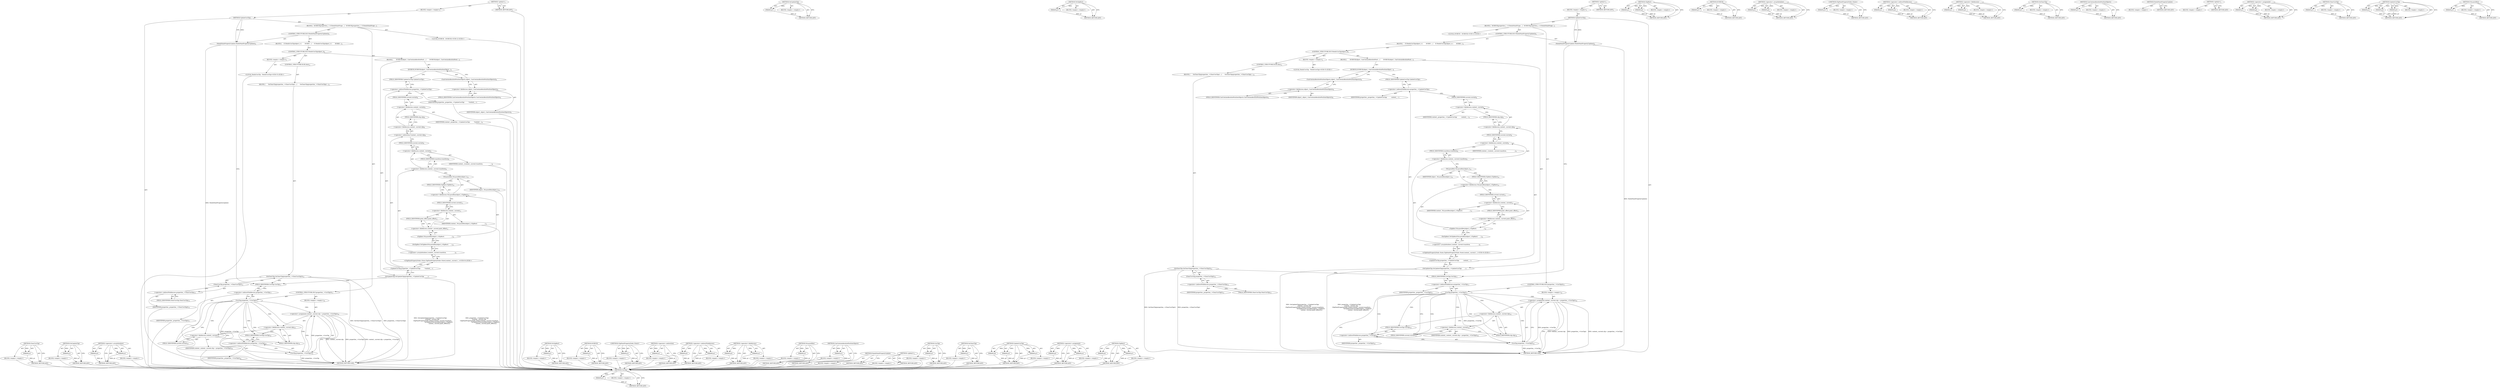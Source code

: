 digraph "ClipRect" {
vulnerable_154 [label=<(METHOD,CssClip)>];
vulnerable_155 [label=<(PARAM,p1)>];
vulnerable_156 [label=<(BLOCK,&lt;empty&gt;,&lt;empty&gt;)>];
vulnerable_157 [label=<(METHOD_RETURN,ANY)>];
vulnerable_109 [label=<(METHOD,OnUpdateClip)>];
vulnerable_110 [label=<(PARAM,p1)>];
vulnerable_111 [label=<(BLOCK,&lt;empty&gt;,&lt;empty&gt;)>];
vulnerable_112 [label=<(METHOD_RETURN,ANY)>];
vulnerable_133 [label=<(METHOD,ToClipRect)>];
vulnerable_134 [label=<(PARAM,p1)>];
vulnerable_135 [label=<(BLOCK,&lt;empty&gt;,&lt;empty&gt;)>];
vulnerable_136 [label=<(METHOD_RETURN,ANY)>];
vulnerable_6 [label=<(METHOD,&lt;global&gt;)<SUB>1</SUB>>];
vulnerable_7 [label=<(BLOCK,&lt;empty&gt;,&lt;empty&gt;)<SUB>1</SUB>>];
vulnerable_8 [label=<(METHOD,UpdateCssClip)<SUB>1</SUB>>];
vulnerable_9 [label=<(BLOCK,{
  DCHECK(properties_);

  if (NeedsPaintPrope...,{
  DCHECK(properties_);

  if (NeedsPaintPrope...)<SUB>1</SUB>>];
vulnerable_10 [label="<(LOCAL,DCHECK : DCHECK)<SUB>2</SUB>>"];
vulnerable_11 [label=<(CONTROL_STRUCTURE,IF,if (NeedsPaintPropertyUpdate()))<SUB>4</SUB>>];
vulnerable_12 [label=<(NeedsPaintPropertyUpdate,NeedsPaintPropertyUpdate())<SUB>4</SUB>>];
vulnerable_13 [label=<(BLOCK,{
    if (NeedsCssClip(object_)) {
       DCHEC...,{
    if (NeedsCssClip(object_)) {
       DCHEC...)<SUB>4</SUB>>];
vulnerable_14 [label=<(CONTROL_STRUCTURE,IF,if (NeedsCssClip(object_)))<SUB>5</SUB>>];
vulnerable_15 [label=<(BLOCK,&lt;empty&gt;,&lt;empty&gt;)<SUB>5</SUB>>];
vulnerable_16 [label="<(LOCAL,NeedsCssClip : NeedsCssClip)<SUB>5</SUB>>"];
vulnerable_17 [label=<(BLOCK,{
       DCHECK(object_.CanContainAbsolutePosit...,{
       DCHECK(object_.CanContainAbsolutePosit...)<SUB>5</SUB>>];
vulnerable_18 [label=<(DCHECK,DCHECK(object_.CanContainAbsolutePositionObject...)<SUB>6</SUB>>];
vulnerable_19 [label=<(CanContainAbsolutePositionObjects,object_.CanContainAbsolutePositionObjects())<SUB>6</SUB>>];
vulnerable_20 [label=<(&lt;operator&gt;.fieldAccess,object_.CanContainAbsolutePositionObjects)<SUB>6</SUB>>];
vulnerable_21 [label=<(IDENTIFIER,object_,object_.CanContainAbsolutePositionObjects())<SUB>6</SUB>>];
vulnerable_22 [label=<(FIELD_IDENTIFIER,CanContainAbsolutePositionObjects,CanContainAbsolutePositionObjects)<SUB>6</SUB>>];
vulnerable_23 [label=<(OnUpdateClip,OnUpdateClip(properties_-&gt;UpdateCssClip(
      ...)<SUB>7</SUB>>];
vulnerable_24 [label=<(UpdateCssClip,properties_-&gt;UpdateCssClip(
          context_....)<SUB>7</SUB>>];
vulnerable_25 [label=<(&lt;operator&gt;.indirectFieldAccess,properties_-&gt;UpdateCssClip)<SUB>7</SUB>>];
vulnerable_26 [label=<(IDENTIFIER,properties_,properties_-&gt;UpdateCssClip(
          context_....)<SUB>7</SUB>>];
vulnerable_27 [label=<(FIELD_IDENTIFIER,UpdateCssClip,UpdateCssClip)<SUB>7</SUB>>];
vulnerable_28 [label=<(&lt;operator&gt;.fieldAccess,context_.current.clip)<SUB>8</SUB>>];
vulnerable_29 [label=<(&lt;operator&gt;.fieldAccess,context_.current)<SUB>8</SUB>>];
vulnerable_30 [label=<(IDENTIFIER,context_,properties_-&gt;UpdateCssClip(
          context_....)<SUB>8</SUB>>];
vulnerable_31 [label=<(FIELD_IDENTIFIER,current,current)<SUB>8</SUB>>];
vulnerable_32 [label=<(FIELD_IDENTIFIER,clip,clip)<SUB>8</SUB>>];
vulnerable_33 [label="<(ClipPaintPropertyNode::State,ClipPaintPropertyNode::State{context_.current.t...)<SUB>9</SUB>>"];
vulnerable_34 [label=<(&lt;operator&gt;.arrayInitializer,{context_.current.transform,
                  ...)<SUB>9</SUB>>];
vulnerable_35 [label=<(&lt;operator&gt;.fieldAccess,context_.current.transform)<SUB>9</SUB>>];
vulnerable_36 [label=<(&lt;operator&gt;.fieldAccess,context_.current)<SUB>9</SUB>>];
vulnerable_37 [label=<(IDENTIFIER,context_,{context_.current.transform,
                  ...)<SUB>9</SUB>>];
vulnerable_38 [label=<(FIELD_IDENTIFIER,current,current)<SUB>9</SUB>>];
vulnerable_39 [label=<(FIELD_IDENTIFIER,transform,transform)<SUB>9</SUB>>];
vulnerable_40 [label=<(ToClipRect,ToClipRect(ToLayoutBox(object_).ClipRect(
     ...)<SUB>10</SUB>>];
vulnerable_41 [label=<(ClipRect,ToLayoutBox(object_).ClipRect(
                ...)<SUB>10</SUB>>];
vulnerable_42 [label=<(&lt;operator&gt;.fieldAccess,ToLayoutBox(object_).ClipRect)<SUB>10</SUB>>];
vulnerable_43 [label=<(ToLayoutBox,ToLayoutBox(object_))<SUB>10</SUB>>];
vulnerable_44 [label=<(IDENTIFIER,object_,ToLayoutBox(object_))<SUB>10</SUB>>];
vulnerable_45 [label=<(FIELD_IDENTIFIER,ClipRect,ClipRect)<SUB>10</SUB>>];
vulnerable_46 [label=<(&lt;operator&gt;.fieldAccess,context_.current.paint_offset)<SUB>11</SUB>>];
vulnerable_47 [label=<(&lt;operator&gt;.fieldAccess,context_.current)<SUB>11</SUB>>];
vulnerable_48 [label=<(IDENTIFIER,context_,ToLayoutBox(object_).ClipRect(
                ...)<SUB>11</SUB>>];
vulnerable_49 [label=<(FIELD_IDENTIFIER,current,current)<SUB>11</SUB>>];
vulnerable_50 [label=<(FIELD_IDENTIFIER,paint_offset,paint_offset)<SUB>11</SUB>>];
vulnerable_51 [label=<(CONTROL_STRUCTURE,ELSE,else)<SUB>12</SUB>>];
vulnerable_52 [label=<(BLOCK,{
      OnClearClip(properties_-&gt;ClearCssClip()...,{
      OnClearClip(properties_-&gt;ClearCssClip()...)<SUB>12</SUB>>];
vulnerable_53 [label=<(OnClearClip,OnClearClip(properties_-&gt;ClearCssClip()))<SUB>13</SUB>>];
vulnerable_54 [label=<(ClearCssClip,properties_-&gt;ClearCssClip())<SUB>13</SUB>>];
vulnerable_55 [label=<(&lt;operator&gt;.indirectFieldAccess,properties_-&gt;ClearCssClip)<SUB>13</SUB>>];
vulnerable_56 [label=<(IDENTIFIER,properties_,properties_-&gt;ClearCssClip())<SUB>13</SUB>>];
vulnerable_57 [label=<(FIELD_IDENTIFIER,ClearCssClip,ClearCssClip)<SUB>13</SUB>>];
vulnerable_58 [label=<(CONTROL_STRUCTURE,IF,if (properties_-&gt;CssClip()))<SUB>17</SUB>>];
vulnerable_59 [label=<(CssClip,properties_-&gt;CssClip())<SUB>17</SUB>>];
vulnerable_60 [label=<(&lt;operator&gt;.indirectFieldAccess,properties_-&gt;CssClip)<SUB>17</SUB>>];
vulnerable_61 [label=<(IDENTIFIER,properties_,properties_-&gt;CssClip())<SUB>17</SUB>>];
vulnerable_62 [label=<(FIELD_IDENTIFIER,CssClip,CssClip)<SUB>17</SUB>>];
vulnerable_63 [label=<(BLOCK,&lt;empty&gt;,&lt;empty&gt;)<SUB>18</SUB>>];
vulnerable_64 [label=<(&lt;operator&gt;.assignment,context_.current.clip = properties_-&gt;CssClip())<SUB>18</SUB>>];
vulnerable_65 [label=<(&lt;operator&gt;.fieldAccess,context_.current.clip)<SUB>18</SUB>>];
vulnerable_66 [label=<(&lt;operator&gt;.fieldAccess,context_.current)<SUB>18</SUB>>];
vulnerable_67 [label=<(IDENTIFIER,context_,context_.current.clip = properties_-&gt;CssClip())<SUB>18</SUB>>];
vulnerable_68 [label=<(FIELD_IDENTIFIER,current,current)<SUB>18</SUB>>];
vulnerable_69 [label=<(FIELD_IDENTIFIER,clip,clip)<SUB>18</SUB>>];
vulnerable_70 [label=<(CssClip,properties_-&gt;CssClip())<SUB>18</SUB>>];
vulnerable_71 [label=<(&lt;operator&gt;.indirectFieldAccess,properties_-&gt;CssClip)<SUB>18</SUB>>];
vulnerable_72 [label=<(IDENTIFIER,properties_,properties_-&gt;CssClip())<SUB>18</SUB>>];
vulnerable_73 [label=<(FIELD_IDENTIFIER,CssClip,CssClip)<SUB>18</SUB>>];
vulnerable_74 [label=<(METHOD_RETURN,void)<SUB>1</SUB>>];
vulnerable_76 [label=<(METHOD_RETURN,ANY)<SUB>1</SUB>>];
vulnerable_137 [label=<(METHOD,ClipRect)>];
vulnerable_138 [label=<(PARAM,p1)>];
vulnerable_139 [label=<(PARAM,p2)>];
vulnerable_140 [label=<(BLOCK,&lt;empty&gt;,&lt;empty&gt;)>];
vulnerable_141 [label=<(METHOD_RETURN,ANY)>];
vulnerable_96 [label=<(METHOD,DCHECK)>];
vulnerable_97 [label=<(PARAM,p1)>];
vulnerable_98 [label=<(BLOCK,&lt;empty&gt;,&lt;empty&gt;)>];
vulnerable_99 [label=<(METHOD_RETURN,ANY)>];
vulnerable_128 [label=<(METHOD,&lt;operator&gt;.arrayInitializer)>];
vulnerable_129 [label=<(PARAM,p1)>];
vulnerable_130 [label=<(PARAM,p2)>];
vulnerable_131 [label=<(BLOCK,&lt;empty&gt;,&lt;empty&gt;)>];
vulnerable_132 [label=<(METHOD_RETURN,ANY)>];
vulnerable_124 [label="<(METHOD,ClipPaintPropertyNode::State)>"];
vulnerable_125 [label=<(PARAM,p1)>];
vulnerable_126 [label=<(BLOCK,&lt;empty&gt;,&lt;empty&gt;)>];
vulnerable_127 [label=<(METHOD_RETURN,ANY)>];
vulnerable_119 [label=<(METHOD,&lt;operator&gt;.indirectFieldAccess)>];
vulnerable_120 [label=<(PARAM,p1)>];
vulnerable_121 [label=<(PARAM,p2)>];
vulnerable_122 [label=<(BLOCK,&lt;empty&gt;,&lt;empty&gt;)>];
vulnerable_123 [label=<(METHOD_RETURN,ANY)>];
vulnerable_104 [label=<(METHOD,&lt;operator&gt;.fieldAccess)>];
vulnerable_105 [label=<(PARAM,p1)>];
vulnerable_106 [label=<(PARAM,p2)>];
vulnerable_107 [label=<(BLOCK,&lt;empty&gt;,&lt;empty&gt;)>];
vulnerable_108 [label=<(METHOD_RETURN,ANY)>];
vulnerable_146 [label=<(METHOD,OnClearClip)>];
vulnerable_147 [label=<(PARAM,p1)>];
vulnerable_148 [label=<(BLOCK,&lt;empty&gt;,&lt;empty&gt;)>];
vulnerable_149 [label=<(METHOD_RETURN,ANY)>];
vulnerable_100 [label=<(METHOD,CanContainAbsolutePositionObjects)>];
vulnerable_101 [label=<(PARAM,p1)>];
vulnerable_102 [label=<(BLOCK,&lt;empty&gt;,&lt;empty&gt;)>];
vulnerable_103 [label=<(METHOD_RETURN,ANY)>];
vulnerable_93 [label=<(METHOD,NeedsPaintPropertyUpdate)>];
vulnerable_94 [label=<(BLOCK,&lt;empty&gt;,&lt;empty&gt;)>];
vulnerable_95 [label=<(METHOD_RETURN,ANY)>];
vulnerable_87 [label=<(METHOD,&lt;global&gt;)<SUB>1</SUB>>];
vulnerable_88 [label=<(BLOCK,&lt;empty&gt;,&lt;empty&gt;)>];
vulnerable_89 [label=<(METHOD_RETURN,ANY)>];
vulnerable_158 [label=<(METHOD,&lt;operator&gt;.assignment)>];
vulnerable_159 [label=<(PARAM,p1)>];
vulnerable_160 [label=<(PARAM,p2)>];
vulnerable_161 [label=<(BLOCK,&lt;empty&gt;,&lt;empty&gt;)>];
vulnerable_162 [label=<(METHOD_RETURN,ANY)>];
vulnerable_150 [label=<(METHOD,ClearCssClip)>];
vulnerable_151 [label=<(PARAM,p1)>];
vulnerable_152 [label=<(BLOCK,&lt;empty&gt;,&lt;empty&gt;)>];
vulnerable_153 [label=<(METHOD_RETURN,ANY)>];
vulnerable_113 [label=<(METHOD,UpdateCssClip)>];
vulnerable_114 [label=<(PARAM,p1)>];
vulnerable_115 [label=<(PARAM,p2)>];
vulnerable_116 [label=<(PARAM,p3)>];
vulnerable_117 [label=<(BLOCK,&lt;empty&gt;,&lt;empty&gt;)>];
vulnerable_118 [label=<(METHOD_RETURN,ANY)>];
vulnerable_142 [label=<(METHOD,ToLayoutBox)>];
vulnerable_143 [label=<(PARAM,p1)>];
vulnerable_144 [label=<(BLOCK,&lt;empty&gt;,&lt;empty&gt;)>];
vulnerable_145 [label=<(METHOD_RETURN,ANY)>];
fixed_155 [label=<(METHOD,ClearCssClip)>];
fixed_156 [label=<(PARAM,p1)>];
fixed_157 [label=<(BLOCK,&lt;empty&gt;,&lt;empty&gt;)>];
fixed_158 [label=<(METHOD_RETURN,ANY)>];
fixed_110 [label=<(METHOD,OnUpdateClip)>];
fixed_111 [label=<(PARAM,p1)>];
fixed_112 [label=<(BLOCK,&lt;empty&gt;,&lt;empty&gt;)>];
fixed_113 [label=<(METHOD_RETURN,ANY)>];
fixed_133 [label=<(METHOD,&lt;operator&gt;.arrayInitializer)>];
fixed_134 [label=<(PARAM,p1)>];
fixed_135 [label=<(PARAM,p2)>];
fixed_136 [label=<(BLOCK,&lt;empty&gt;,&lt;empty&gt;)>];
fixed_137 [label=<(METHOD_RETURN,ANY)>];
fixed_6 [label=<(METHOD,&lt;global&gt;)<SUB>1</SUB>>];
fixed_7 [label=<(BLOCK,&lt;empty&gt;,&lt;empty&gt;)<SUB>1</SUB>>];
fixed_8 [label=<(METHOD,UpdateCssClip)<SUB>1</SUB>>];
fixed_9 [label=<(BLOCK,{
  DCHECK(properties_);

  if (NeedsPaintPrope...,{
  DCHECK(properties_);

  if (NeedsPaintPrope...)<SUB>1</SUB>>];
fixed_10 [label="<(LOCAL,DCHECK : DCHECK)<SUB>2</SUB>>"];
fixed_11 [label=<(CONTROL_STRUCTURE,IF,if (NeedsPaintPropertyUpdate()))<SUB>4</SUB>>];
fixed_12 [label=<(NeedsPaintPropertyUpdate,NeedsPaintPropertyUpdate())<SUB>4</SUB>>];
fixed_13 [label=<(BLOCK,{
    if (NeedsCssClip(object_)) {
       DCHEC...,{
    if (NeedsCssClip(object_)) {
       DCHEC...)<SUB>4</SUB>>];
fixed_14 [label=<(CONTROL_STRUCTURE,IF,if (NeedsCssClip(object_)))<SUB>5</SUB>>];
fixed_15 [label=<(BLOCK,&lt;empty&gt;,&lt;empty&gt;)<SUB>5</SUB>>];
fixed_16 [label="<(LOCAL,NeedsCssClip : NeedsCssClip)<SUB>5</SUB>>"];
fixed_17 [label=<(BLOCK,{
       DCHECK(object_.CanContainAbsolutePosit...,{
       DCHECK(object_.CanContainAbsolutePosit...)<SUB>5</SUB>>];
fixed_18 [label=<(DCHECK,DCHECK(object_.CanContainAbsolutePositionObject...)<SUB>6</SUB>>];
fixed_19 [label=<(CanContainAbsolutePositionObjects,object_.CanContainAbsolutePositionObjects())<SUB>6</SUB>>];
fixed_20 [label=<(&lt;operator&gt;.fieldAccess,object_.CanContainAbsolutePositionObjects)<SUB>6</SUB>>];
fixed_21 [label=<(IDENTIFIER,object_,object_.CanContainAbsolutePositionObjects())<SUB>6</SUB>>];
fixed_22 [label=<(FIELD_IDENTIFIER,CanContainAbsolutePositionObjects,CanContainAbsolutePositionObjects)<SUB>6</SUB>>];
fixed_23 [label=<(OnUpdateClip,OnUpdateClip(properties_-&gt;UpdateCssClip(
      ...)<SUB>7</SUB>>];
fixed_24 [label=<(UpdateCssClip,properties_-&gt;UpdateCssClip(
          *context_...)<SUB>7</SUB>>];
fixed_25 [label=<(&lt;operator&gt;.indirectFieldAccess,properties_-&gt;UpdateCssClip)<SUB>7</SUB>>];
fixed_26 [label=<(IDENTIFIER,properties_,properties_-&gt;UpdateCssClip(
          *context_...)<SUB>7</SUB>>];
fixed_27 [label=<(FIELD_IDENTIFIER,UpdateCssClip,UpdateCssClip)<SUB>7</SUB>>];
fixed_28 [label=<(&lt;operator&gt;.indirection,*context_.current.clip)<SUB>8</SUB>>];
fixed_29 [label=<(&lt;operator&gt;.fieldAccess,context_.current.clip)<SUB>8</SUB>>];
fixed_30 [label=<(&lt;operator&gt;.fieldAccess,context_.current)<SUB>8</SUB>>];
fixed_31 [label=<(IDENTIFIER,context_,properties_-&gt;UpdateCssClip(
          *context_...)<SUB>8</SUB>>];
fixed_32 [label=<(FIELD_IDENTIFIER,current,current)<SUB>8</SUB>>];
fixed_33 [label=<(FIELD_IDENTIFIER,clip,clip)<SUB>8</SUB>>];
fixed_34 [label="<(ClipPaintPropertyNode::State,ClipPaintPropertyNode::State{context_.current.t...)<SUB>9</SUB>>"];
fixed_35 [label=<(&lt;operator&gt;.arrayInitializer,{context_.current.transform,
                  ...)<SUB>9</SUB>>];
fixed_36 [label=<(&lt;operator&gt;.fieldAccess,context_.current.transform)<SUB>9</SUB>>];
fixed_37 [label=<(&lt;operator&gt;.fieldAccess,context_.current)<SUB>9</SUB>>];
fixed_38 [label=<(IDENTIFIER,context_,{context_.current.transform,
                  ...)<SUB>9</SUB>>];
fixed_39 [label=<(FIELD_IDENTIFIER,current,current)<SUB>9</SUB>>];
fixed_40 [label=<(FIELD_IDENTIFIER,transform,transform)<SUB>9</SUB>>];
fixed_41 [label=<(ToClipRect,ToClipRect(ToLayoutBox(object_).ClipRect(
     ...)<SUB>10</SUB>>];
fixed_42 [label=<(ClipRect,ToLayoutBox(object_).ClipRect(
                ...)<SUB>10</SUB>>];
fixed_43 [label=<(&lt;operator&gt;.fieldAccess,ToLayoutBox(object_).ClipRect)<SUB>10</SUB>>];
fixed_44 [label=<(ToLayoutBox,ToLayoutBox(object_))<SUB>10</SUB>>];
fixed_45 [label=<(IDENTIFIER,object_,ToLayoutBox(object_))<SUB>10</SUB>>];
fixed_46 [label=<(FIELD_IDENTIFIER,ClipRect,ClipRect)<SUB>10</SUB>>];
fixed_47 [label=<(&lt;operator&gt;.fieldAccess,context_.current.paint_offset)<SUB>11</SUB>>];
fixed_48 [label=<(&lt;operator&gt;.fieldAccess,context_.current)<SUB>11</SUB>>];
fixed_49 [label=<(IDENTIFIER,context_,ToLayoutBox(object_).ClipRect(
                ...)<SUB>11</SUB>>];
fixed_50 [label=<(FIELD_IDENTIFIER,current,current)<SUB>11</SUB>>];
fixed_51 [label=<(FIELD_IDENTIFIER,paint_offset,paint_offset)<SUB>11</SUB>>];
fixed_52 [label=<(CONTROL_STRUCTURE,ELSE,else)<SUB>12</SUB>>];
fixed_53 [label=<(BLOCK,{
      OnClearClip(properties_-&gt;ClearCssClip()...,{
      OnClearClip(properties_-&gt;ClearCssClip()...)<SUB>12</SUB>>];
fixed_54 [label=<(OnClearClip,OnClearClip(properties_-&gt;ClearCssClip()))<SUB>13</SUB>>];
fixed_55 [label=<(ClearCssClip,properties_-&gt;ClearCssClip())<SUB>13</SUB>>];
fixed_56 [label=<(&lt;operator&gt;.indirectFieldAccess,properties_-&gt;ClearCssClip)<SUB>13</SUB>>];
fixed_57 [label=<(IDENTIFIER,properties_,properties_-&gt;ClearCssClip())<SUB>13</SUB>>];
fixed_58 [label=<(FIELD_IDENTIFIER,ClearCssClip,ClearCssClip)<SUB>13</SUB>>];
fixed_59 [label=<(CONTROL_STRUCTURE,IF,if (properties_-&gt;CssClip()))<SUB>17</SUB>>];
fixed_60 [label=<(CssClip,properties_-&gt;CssClip())<SUB>17</SUB>>];
fixed_61 [label=<(&lt;operator&gt;.indirectFieldAccess,properties_-&gt;CssClip)<SUB>17</SUB>>];
fixed_62 [label=<(IDENTIFIER,properties_,properties_-&gt;CssClip())<SUB>17</SUB>>];
fixed_63 [label=<(FIELD_IDENTIFIER,CssClip,CssClip)<SUB>17</SUB>>];
fixed_64 [label=<(BLOCK,&lt;empty&gt;,&lt;empty&gt;)<SUB>18</SUB>>];
fixed_65 [label=<(&lt;operator&gt;.assignment,context_.current.clip = properties_-&gt;CssClip())<SUB>18</SUB>>];
fixed_66 [label=<(&lt;operator&gt;.fieldAccess,context_.current.clip)<SUB>18</SUB>>];
fixed_67 [label=<(&lt;operator&gt;.fieldAccess,context_.current)<SUB>18</SUB>>];
fixed_68 [label=<(IDENTIFIER,context_,context_.current.clip = properties_-&gt;CssClip())<SUB>18</SUB>>];
fixed_69 [label=<(FIELD_IDENTIFIER,current,current)<SUB>18</SUB>>];
fixed_70 [label=<(FIELD_IDENTIFIER,clip,clip)<SUB>18</SUB>>];
fixed_71 [label=<(CssClip,properties_-&gt;CssClip())<SUB>18</SUB>>];
fixed_72 [label=<(&lt;operator&gt;.indirectFieldAccess,properties_-&gt;CssClip)<SUB>18</SUB>>];
fixed_73 [label=<(IDENTIFIER,properties_,properties_-&gt;CssClip())<SUB>18</SUB>>];
fixed_74 [label=<(FIELD_IDENTIFIER,CssClip,CssClip)<SUB>18</SUB>>];
fixed_75 [label=<(METHOD_RETURN,void)<SUB>1</SUB>>];
fixed_77 [label=<(METHOD_RETURN,ANY)<SUB>1</SUB>>];
fixed_138 [label=<(METHOD,ToClipRect)>];
fixed_139 [label=<(PARAM,p1)>];
fixed_140 [label=<(BLOCK,&lt;empty&gt;,&lt;empty&gt;)>];
fixed_141 [label=<(METHOD_RETURN,ANY)>];
fixed_97 [label=<(METHOD,DCHECK)>];
fixed_98 [label=<(PARAM,p1)>];
fixed_99 [label=<(BLOCK,&lt;empty&gt;,&lt;empty&gt;)>];
fixed_100 [label=<(METHOD_RETURN,ANY)>];
fixed_129 [label="<(METHOD,ClipPaintPropertyNode::State)>"];
fixed_130 [label=<(PARAM,p1)>];
fixed_131 [label=<(BLOCK,&lt;empty&gt;,&lt;empty&gt;)>];
fixed_132 [label=<(METHOD_RETURN,ANY)>];
fixed_125 [label=<(METHOD,&lt;operator&gt;.indirection)>];
fixed_126 [label=<(PARAM,p1)>];
fixed_127 [label=<(BLOCK,&lt;empty&gt;,&lt;empty&gt;)>];
fixed_128 [label=<(METHOD_RETURN,ANY)>];
fixed_120 [label=<(METHOD,&lt;operator&gt;.indirectFieldAccess)>];
fixed_121 [label=<(PARAM,p1)>];
fixed_122 [label=<(PARAM,p2)>];
fixed_123 [label=<(BLOCK,&lt;empty&gt;,&lt;empty&gt;)>];
fixed_124 [label=<(METHOD_RETURN,ANY)>];
fixed_105 [label=<(METHOD,&lt;operator&gt;.fieldAccess)>];
fixed_106 [label=<(PARAM,p1)>];
fixed_107 [label=<(PARAM,p2)>];
fixed_108 [label=<(BLOCK,&lt;empty&gt;,&lt;empty&gt;)>];
fixed_109 [label=<(METHOD_RETURN,ANY)>];
fixed_147 [label=<(METHOD,ToLayoutBox)>];
fixed_148 [label=<(PARAM,p1)>];
fixed_149 [label=<(BLOCK,&lt;empty&gt;,&lt;empty&gt;)>];
fixed_150 [label=<(METHOD_RETURN,ANY)>];
fixed_101 [label=<(METHOD,CanContainAbsolutePositionObjects)>];
fixed_102 [label=<(PARAM,p1)>];
fixed_103 [label=<(BLOCK,&lt;empty&gt;,&lt;empty&gt;)>];
fixed_104 [label=<(METHOD_RETURN,ANY)>];
fixed_94 [label=<(METHOD,NeedsPaintPropertyUpdate)>];
fixed_95 [label=<(BLOCK,&lt;empty&gt;,&lt;empty&gt;)>];
fixed_96 [label=<(METHOD_RETURN,ANY)>];
fixed_88 [label=<(METHOD,&lt;global&gt;)<SUB>1</SUB>>];
fixed_89 [label=<(BLOCK,&lt;empty&gt;,&lt;empty&gt;)>];
fixed_90 [label=<(METHOD_RETURN,ANY)>];
fixed_159 [label=<(METHOD,CssClip)>];
fixed_160 [label=<(PARAM,p1)>];
fixed_161 [label=<(BLOCK,&lt;empty&gt;,&lt;empty&gt;)>];
fixed_162 [label=<(METHOD_RETURN,ANY)>];
fixed_151 [label=<(METHOD,OnClearClip)>];
fixed_152 [label=<(PARAM,p1)>];
fixed_153 [label=<(BLOCK,&lt;empty&gt;,&lt;empty&gt;)>];
fixed_154 [label=<(METHOD_RETURN,ANY)>];
fixed_114 [label=<(METHOD,UpdateCssClip)>];
fixed_115 [label=<(PARAM,p1)>];
fixed_116 [label=<(PARAM,p2)>];
fixed_117 [label=<(PARAM,p3)>];
fixed_118 [label=<(BLOCK,&lt;empty&gt;,&lt;empty&gt;)>];
fixed_119 [label=<(METHOD_RETURN,ANY)>];
fixed_163 [label=<(METHOD,&lt;operator&gt;.assignment)>];
fixed_164 [label=<(PARAM,p1)>];
fixed_165 [label=<(PARAM,p2)>];
fixed_166 [label=<(BLOCK,&lt;empty&gt;,&lt;empty&gt;)>];
fixed_167 [label=<(METHOD_RETURN,ANY)>];
fixed_142 [label=<(METHOD,ClipRect)>];
fixed_143 [label=<(PARAM,p1)>];
fixed_144 [label=<(PARAM,p2)>];
fixed_145 [label=<(BLOCK,&lt;empty&gt;,&lt;empty&gt;)>];
fixed_146 [label=<(METHOD_RETURN,ANY)>];
vulnerable_154 -> vulnerable_155  [key=0, label="AST: "];
vulnerable_154 -> vulnerable_155  [key=1, label="DDG: "];
vulnerable_154 -> vulnerable_156  [key=0, label="AST: "];
vulnerable_154 -> vulnerable_157  [key=0, label="AST: "];
vulnerable_154 -> vulnerable_157  [key=1, label="CFG: "];
vulnerable_155 -> vulnerable_157  [key=0, label="DDG: p1"];
vulnerable_109 -> vulnerable_110  [key=0, label="AST: "];
vulnerable_109 -> vulnerable_110  [key=1, label="DDG: "];
vulnerable_109 -> vulnerable_111  [key=0, label="AST: "];
vulnerable_109 -> vulnerable_112  [key=0, label="AST: "];
vulnerable_109 -> vulnerable_112  [key=1, label="CFG: "];
vulnerable_110 -> vulnerable_112  [key=0, label="DDG: p1"];
vulnerable_133 -> vulnerable_134  [key=0, label="AST: "];
vulnerable_133 -> vulnerable_134  [key=1, label="DDG: "];
vulnerable_133 -> vulnerable_135  [key=0, label="AST: "];
vulnerable_133 -> vulnerable_136  [key=0, label="AST: "];
vulnerable_133 -> vulnerable_136  [key=1, label="CFG: "];
vulnerable_134 -> vulnerable_136  [key=0, label="DDG: p1"];
vulnerable_6 -> vulnerable_7  [key=0, label="AST: "];
vulnerable_6 -> vulnerable_76  [key=0, label="AST: "];
vulnerable_6 -> vulnerable_76  [key=1, label="CFG: "];
vulnerable_7 -> vulnerable_8  [key=0, label="AST: "];
vulnerable_8 -> vulnerable_9  [key=0, label="AST: "];
vulnerable_8 -> vulnerable_74  [key=0, label="AST: "];
vulnerable_8 -> vulnerable_12  [key=0, label="CFG: "];
vulnerable_8 -> vulnerable_12  [key=1, label="DDG: "];
vulnerable_9 -> vulnerable_10  [key=0, label="AST: "];
vulnerable_9 -> vulnerable_11  [key=0, label="AST: "];
vulnerable_9 -> vulnerable_58  [key=0, label="AST: "];
vulnerable_11 -> vulnerable_12  [key=0, label="AST: "];
vulnerable_11 -> vulnerable_13  [key=0, label="AST: "];
vulnerable_12 -> vulnerable_62  [key=0, label="CFG: "];
vulnerable_12 -> vulnerable_74  [key=0, label="DDG: NeedsPaintPropertyUpdate()"];
vulnerable_13 -> vulnerable_14  [key=0, label="AST: "];
vulnerable_14 -> vulnerable_15  [key=0, label="AST: "];
vulnerable_14 -> vulnerable_17  [key=0, label="AST: "];
vulnerable_14 -> vulnerable_51  [key=0, label="AST: "];
vulnerable_15 -> vulnerable_16  [key=0, label="AST: "];
vulnerable_17 -> vulnerable_18  [key=0, label="AST: "];
vulnerable_17 -> vulnerable_23  [key=0, label="AST: "];
vulnerable_18 -> vulnerable_19  [key=0, label="AST: "];
vulnerable_18 -> vulnerable_27  [key=0, label="CFG: "];
vulnerable_19 -> vulnerable_20  [key=0, label="AST: "];
vulnerable_19 -> vulnerable_18  [key=0, label="CFG: "];
vulnerable_20 -> vulnerable_21  [key=0, label="AST: "];
vulnerable_20 -> vulnerable_22  [key=0, label="AST: "];
vulnerable_20 -> vulnerable_19  [key=0, label="CFG: "];
vulnerable_22 -> vulnerable_20  [key=0, label="CFG: "];
vulnerable_23 -> vulnerable_24  [key=0, label="AST: "];
vulnerable_23 -> vulnerable_62  [key=0, label="CFG: "];
vulnerable_23 -> vulnerable_74  [key=0, label="DDG: OnUpdateClip(properties_-&gt;UpdateCssClip(
          context_.current.clip,
           ClipPaintPropertyNode::State{context_.current.transform,
                                        ToClipRect(ToLayoutBox(object_).ClipRect(
                                            context_.current.paint_offset))}))"];
vulnerable_23 -> vulnerable_74  [key=1, label="DDG: properties_-&gt;UpdateCssClip(
          context_.current.clip,
           ClipPaintPropertyNode::State{context_.current.transform,
                                        ToClipRect(ToLayoutBox(object_).ClipRect(
                                            context_.current.paint_offset))})"];
vulnerable_24 -> vulnerable_25  [key=0, label="AST: "];
vulnerable_24 -> vulnerable_28  [key=0, label="AST: "];
vulnerable_24 -> vulnerable_33  [key=0, label="AST: "];
vulnerable_24 -> vulnerable_23  [key=0, label="CFG: "];
vulnerable_25 -> vulnerable_26  [key=0, label="AST: "];
vulnerable_25 -> vulnerable_27  [key=0, label="AST: "];
vulnerable_25 -> vulnerable_31  [key=0, label="CFG: "];
vulnerable_27 -> vulnerable_25  [key=0, label="CFG: "];
vulnerable_28 -> vulnerable_29  [key=0, label="AST: "];
vulnerable_28 -> vulnerable_32  [key=0, label="AST: "];
vulnerable_28 -> vulnerable_38  [key=0, label="CFG: "];
vulnerable_29 -> vulnerable_30  [key=0, label="AST: "];
vulnerable_29 -> vulnerable_31  [key=0, label="AST: "];
vulnerable_29 -> vulnerable_32  [key=0, label="CFG: "];
vulnerable_31 -> vulnerable_29  [key=0, label="CFG: "];
vulnerable_32 -> vulnerable_28  [key=0, label="CFG: "];
vulnerable_33 -> vulnerable_34  [key=0, label="AST: "];
vulnerable_33 -> vulnerable_24  [key=0, label="CFG: "];
vulnerable_34 -> vulnerable_35  [key=0, label="AST: "];
vulnerable_34 -> vulnerable_40  [key=0, label="AST: "];
vulnerable_34 -> vulnerable_33  [key=0, label="CFG: "];
vulnerable_35 -> vulnerable_36  [key=0, label="AST: "];
vulnerable_35 -> vulnerable_39  [key=0, label="AST: "];
vulnerable_35 -> vulnerable_43  [key=0, label="CFG: "];
vulnerable_36 -> vulnerable_37  [key=0, label="AST: "];
vulnerable_36 -> vulnerable_38  [key=0, label="AST: "];
vulnerable_36 -> vulnerable_39  [key=0, label="CFG: "];
vulnerable_38 -> vulnerable_36  [key=0, label="CFG: "];
vulnerable_39 -> vulnerable_35  [key=0, label="CFG: "];
vulnerable_40 -> vulnerable_41  [key=0, label="AST: "];
vulnerable_40 -> vulnerable_34  [key=0, label="CFG: "];
vulnerable_41 -> vulnerable_42  [key=0, label="AST: "];
vulnerable_41 -> vulnerable_46  [key=0, label="AST: "];
vulnerable_41 -> vulnerable_40  [key=0, label="CFG: "];
vulnerable_42 -> vulnerable_43  [key=0, label="AST: "];
vulnerable_42 -> vulnerable_45  [key=0, label="AST: "];
vulnerable_42 -> vulnerable_49  [key=0, label="CFG: "];
vulnerable_43 -> vulnerable_44  [key=0, label="AST: "];
vulnerable_43 -> vulnerable_45  [key=0, label="CFG: "];
vulnerable_45 -> vulnerable_42  [key=0, label="CFG: "];
vulnerable_46 -> vulnerable_47  [key=0, label="AST: "];
vulnerable_46 -> vulnerable_50  [key=0, label="AST: "];
vulnerable_46 -> vulnerable_41  [key=0, label="CFG: "];
vulnerable_47 -> vulnerable_48  [key=0, label="AST: "];
vulnerable_47 -> vulnerable_49  [key=0, label="AST: "];
vulnerable_47 -> vulnerable_50  [key=0, label="CFG: "];
vulnerable_49 -> vulnerable_47  [key=0, label="CFG: "];
vulnerable_50 -> vulnerable_46  [key=0, label="CFG: "];
vulnerable_51 -> vulnerable_52  [key=0, label="AST: "];
vulnerable_52 -> vulnerable_53  [key=0, label="AST: "];
vulnerable_53 -> vulnerable_54  [key=0, label="AST: "];
vulnerable_53 -> vulnerable_62  [key=0, label="CFG: "];
vulnerable_53 -> vulnerable_74  [key=0, label="DDG: OnClearClip(properties_-&gt;ClearCssClip())"];
vulnerable_53 -> vulnerable_74  [key=1, label="DDG: properties_-&gt;ClearCssClip()"];
vulnerable_54 -> vulnerable_55  [key=0, label="AST: "];
vulnerable_54 -> vulnerable_53  [key=0, label="CFG: "];
vulnerable_55 -> vulnerable_56  [key=0, label="AST: "];
vulnerable_55 -> vulnerable_57  [key=0, label="AST: "];
vulnerable_55 -> vulnerable_54  [key=0, label="CFG: "];
vulnerable_57 -> vulnerable_55  [key=0, label="CFG: "];
vulnerable_58 -> vulnerable_59  [key=0, label="AST: "];
vulnerable_58 -> vulnerable_63  [key=0, label="AST: "];
vulnerable_59 -> vulnerable_60  [key=0, label="AST: "];
vulnerable_59 -> vulnerable_74  [key=0, label="CFG: "];
vulnerable_59 -> vulnerable_68  [key=0, label="CFG: "];
vulnerable_59 -> vulnerable_68  [key=1, label="CDG: "];
vulnerable_59 -> vulnerable_70  [key=0, label="DDG: properties_-&gt;CssClip"];
vulnerable_59 -> vulnerable_70  [key=1, label="CDG: "];
vulnerable_59 -> vulnerable_69  [key=0, label="CDG: "];
vulnerable_59 -> vulnerable_73  [key=0, label="CDG: "];
vulnerable_59 -> vulnerable_65  [key=0, label="CDG: "];
vulnerable_59 -> vulnerable_64  [key=0, label="CDG: "];
vulnerable_59 -> vulnerable_66  [key=0, label="CDG: "];
vulnerable_59 -> vulnerable_71  [key=0, label="CDG: "];
vulnerable_60 -> vulnerable_61  [key=0, label="AST: "];
vulnerable_60 -> vulnerable_62  [key=0, label="AST: "];
vulnerable_60 -> vulnerable_59  [key=0, label="CFG: "];
vulnerable_62 -> vulnerable_60  [key=0, label="CFG: "];
vulnerable_63 -> vulnerable_64  [key=0, label="AST: "];
vulnerable_64 -> vulnerable_65  [key=0, label="AST: "];
vulnerable_64 -> vulnerable_70  [key=0, label="AST: "];
vulnerable_64 -> vulnerable_74  [key=0, label="CFG: "];
vulnerable_64 -> vulnerable_74  [key=1, label="DDG: context_.current.clip"];
vulnerable_64 -> vulnerable_74  [key=2, label="DDG: properties_-&gt;CssClip()"];
vulnerable_64 -> vulnerable_74  [key=3, label="DDG: context_.current.clip = properties_-&gt;CssClip()"];
vulnerable_65 -> vulnerable_66  [key=0, label="AST: "];
vulnerable_65 -> vulnerable_69  [key=0, label="AST: "];
vulnerable_65 -> vulnerable_73  [key=0, label="CFG: "];
vulnerable_66 -> vulnerable_67  [key=0, label="AST: "];
vulnerable_66 -> vulnerable_68  [key=0, label="AST: "];
vulnerable_66 -> vulnerable_69  [key=0, label="CFG: "];
vulnerable_68 -> vulnerable_66  [key=0, label="CFG: "];
vulnerable_69 -> vulnerable_65  [key=0, label="CFG: "];
vulnerable_70 -> vulnerable_71  [key=0, label="AST: "];
vulnerable_70 -> vulnerable_64  [key=0, label="CFG: "];
vulnerable_70 -> vulnerable_64  [key=1, label="DDG: properties_-&gt;CssClip"];
vulnerable_70 -> vulnerable_74  [key=0, label="DDG: properties_-&gt;CssClip"];
vulnerable_71 -> vulnerable_72  [key=0, label="AST: "];
vulnerable_71 -> vulnerable_73  [key=0, label="AST: "];
vulnerable_71 -> vulnerable_70  [key=0, label="CFG: "];
vulnerable_73 -> vulnerable_71  [key=0, label="CFG: "];
vulnerable_137 -> vulnerable_138  [key=0, label="AST: "];
vulnerable_137 -> vulnerable_138  [key=1, label="DDG: "];
vulnerable_137 -> vulnerable_140  [key=0, label="AST: "];
vulnerable_137 -> vulnerable_139  [key=0, label="AST: "];
vulnerable_137 -> vulnerable_139  [key=1, label="DDG: "];
vulnerable_137 -> vulnerable_141  [key=0, label="AST: "];
vulnerable_137 -> vulnerable_141  [key=1, label="CFG: "];
vulnerable_138 -> vulnerable_141  [key=0, label="DDG: p1"];
vulnerable_139 -> vulnerable_141  [key=0, label="DDG: p2"];
vulnerable_96 -> vulnerable_97  [key=0, label="AST: "];
vulnerable_96 -> vulnerable_97  [key=1, label="DDG: "];
vulnerable_96 -> vulnerable_98  [key=0, label="AST: "];
vulnerable_96 -> vulnerable_99  [key=0, label="AST: "];
vulnerable_96 -> vulnerable_99  [key=1, label="CFG: "];
vulnerable_97 -> vulnerable_99  [key=0, label="DDG: p1"];
vulnerable_128 -> vulnerable_129  [key=0, label="AST: "];
vulnerable_128 -> vulnerable_129  [key=1, label="DDG: "];
vulnerable_128 -> vulnerable_131  [key=0, label="AST: "];
vulnerable_128 -> vulnerable_130  [key=0, label="AST: "];
vulnerable_128 -> vulnerable_130  [key=1, label="DDG: "];
vulnerable_128 -> vulnerable_132  [key=0, label="AST: "];
vulnerable_128 -> vulnerable_132  [key=1, label="CFG: "];
vulnerable_129 -> vulnerable_132  [key=0, label="DDG: p1"];
vulnerable_130 -> vulnerable_132  [key=0, label="DDG: p2"];
vulnerable_124 -> vulnerable_125  [key=0, label="AST: "];
vulnerable_124 -> vulnerable_125  [key=1, label="DDG: "];
vulnerable_124 -> vulnerable_126  [key=0, label="AST: "];
vulnerable_124 -> vulnerable_127  [key=0, label="AST: "];
vulnerable_124 -> vulnerable_127  [key=1, label="CFG: "];
vulnerable_125 -> vulnerable_127  [key=0, label="DDG: p1"];
vulnerable_119 -> vulnerable_120  [key=0, label="AST: "];
vulnerable_119 -> vulnerable_120  [key=1, label="DDG: "];
vulnerable_119 -> vulnerable_122  [key=0, label="AST: "];
vulnerable_119 -> vulnerable_121  [key=0, label="AST: "];
vulnerable_119 -> vulnerable_121  [key=1, label="DDG: "];
vulnerable_119 -> vulnerable_123  [key=0, label="AST: "];
vulnerable_119 -> vulnerable_123  [key=1, label="CFG: "];
vulnerable_120 -> vulnerable_123  [key=0, label="DDG: p1"];
vulnerable_121 -> vulnerable_123  [key=0, label="DDG: p2"];
vulnerable_104 -> vulnerable_105  [key=0, label="AST: "];
vulnerable_104 -> vulnerable_105  [key=1, label="DDG: "];
vulnerable_104 -> vulnerable_107  [key=0, label="AST: "];
vulnerable_104 -> vulnerable_106  [key=0, label="AST: "];
vulnerable_104 -> vulnerable_106  [key=1, label="DDG: "];
vulnerable_104 -> vulnerable_108  [key=0, label="AST: "];
vulnerable_104 -> vulnerable_108  [key=1, label="CFG: "];
vulnerable_105 -> vulnerable_108  [key=0, label="DDG: p1"];
vulnerable_106 -> vulnerable_108  [key=0, label="DDG: p2"];
vulnerable_146 -> vulnerable_147  [key=0, label="AST: "];
vulnerable_146 -> vulnerable_147  [key=1, label="DDG: "];
vulnerable_146 -> vulnerable_148  [key=0, label="AST: "];
vulnerable_146 -> vulnerable_149  [key=0, label="AST: "];
vulnerable_146 -> vulnerable_149  [key=1, label="CFG: "];
vulnerable_147 -> vulnerable_149  [key=0, label="DDG: p1"];
vulnerable_100 -> vulnerable_101  [key=0, label="AST: "];
vulnerable_100 -> vulnerable_101  [key=1, label="DDG: "];
vulnerable_100 -> vulnerable_102  [key=0, label="AST: "];
vulnerable_100 -> vulnerable_103  [key=0, label="AST: "];
vulnerable_100 -> vulnerable_103  [key=1, label="CFG: "];
vulnerable_101 -> vulnerable_103  [key=0, label="DDG: p1"];
vulnerable_93 -> vulnerable_94  [key=0, label="AST: "];
vulnerable_93 -> vulnerable_95  [key=0, label="AST: "];
vulnerable_93 -> vulnerable_95  [key=1, label="CFG: "];
vulnerable_87 -> vulnerable_88  [key=0, label="AST: "];
vulnerable_87 -> vulnerable_89  [key=0, label="AST: "];
vulnerable_87 -> vulnerable_89  [key=1, label="CFG: "];
vulnerable_158 -> vulnerable_159  [key=0, label="AST: "];
vulnerable_158 -> vulnerable_159  [key=1, label="DDG: "];
vulnerable_158 -> vulnerable_161  [key=0, label="AST: "];
vulnerable_158 -> vulnerable_160  [key=0, label="AST: "];
vulnerable_158 -> vulnerable_160  [key=1, label="DDG: "];
vulnerable_158 -> vulnerable_162  [key=0, label="AST: "];
vulnerable_158 -> vulnerable_162  [key=1, label="CFG: "];
vulnerable_159 -> vulnerable_162  [key=0, label="DDG: p1"];
vulnerable_160 -> vulnerable_162  [key=0, label="DDG: p2"];
vulnerable_150 -> vulnerable_151  [key=0, label="AST: "];
vulnerable_150 -> vulnerable_151  [key=1, label="DDG: "];
vulnerable_150 -> vulnerable_152  [key=0, label="AST: "];
vulnerable_150 -> vulnerable_153  [key=0, label="AST: "];
vulnerable_150 -> vulnerable_153  [key=1, label="CFG: "];
vulnerable_151 -> vulnerable_153  [key=0, label="DDG: p1"];
vulnerable_113 -> vulnerable_114  [key=0, label="AST: "];
vulnerable_113 -> vulnerable_114  [key=1, label="DDG: "];
vulnerable_113 -> vulnerable_117  [key=0, label="AST: "];
vulnerable_113 -> vulnerable_115  [key=0, label="AST: "];
vulnerable_113 -> vulnerable_115  [key=1, label="DDG: "];
vulnerable_113 -> vulnerable_118  [key=0, label="AST: "];
vulnerable_113 -> vulnerable_118  [key=1, label="CFG: "];
vulnerable_113 -> vulnerable_116  [key=0, label="AST: "];
vulnerable_113 -> vulnerable_116  [key=1, label="DDG: "];
vulnerable_114 -> vulnerable_118  [key=0, label="DDG: p1"];
vulnerable_115 -> vulnerable_118  [key=0, label="DDG: p2"];
vulnerable_116 -> vulnerable_118  [key=0, label="DDG: p3"];
vulnerable_142 -> vulnerable_143  [key=0, label="AST: "];
vulnerable_142 -> vulnerable_143  [key=1, label="DDG: "];
vulnerable_142 -> vulnerable_144  [key=0, label="AST: "];
vulnerable_142 -> vulnerable_145  [key=0, label="AST: "];
vulnerable_142 -> vulnerable_145  [key=1, label="CFG: "];
vulnerable_143 -> vulnerable_145  [key=0, label="DDG: p1"];
fixed_155 -> fixed_156  [key=0, label="AST: "];
fixed_155 -> fixed_156  [key=1, label="DDG: "];
fixed_155 -> fixed_157  [key=0, label="AST: "];
fixed_155 -> fixed_158  [key=0, label="AST: "];
fixed_155 -> fixed_158  [key=1, label="CFG: "];
fixed_156 -> fixed_158  [key=0, label="DDG: p1"];
fixed_157 -> vulnerable_154  [key=0];
fixed_158 -> vulnerable_154  [key=0];
fixed_110 -> fixed_111  [key=0, label="AST: "];
fixed_110 -> fixed_111  [key=1, label="DDG: "];
fixed_110 -> fixed_112  [key=0, label="AST: "];
fixed_110 -> fixed_113  [key=0, label="AST: "];
fixed_110 -> fixed_113  [key=1, label="CFG: "];
fixed_111 -> fixed_113  [key=0, label="DDG: p1"];
fixed_112 -> vulnerable_154  [key=0];
fixed_113 -> vulnerable_154  [key=0];
fixed_133 -> fixed_134  [key=0, label="AST: "];
fixed_133 -> fixed_134  [key=1, label="DDG: "];
fixed_133 -> fixed_136  [key=0, label="AST: "];
fixed_133 -> fixed_135  [key=0, label="AST: "];
fixed_133 -> fixed_135  [key=1, label="DDG: "];
fixed_133 -> fixed_137  [key=0, label="AST: "];
fixed_133 -> fixed_137  [key=1, label="CFG: "];
fixed_134 -> fixed_137  [key=0, label="DDG: p1"];
fixed_135 -> fixed_137  [key=0, label="DDG: p2"];
fixed_136 -> vulnerable_154  [key=0];
fixed_137 -> vulnerable_154  [key=0];
fixed_6 -> fixed_7  [key=0, label="AST: "];
fixed_6 -> fixed_77  [key=0, label="AST: "];
fixed_6 -> fixed_77  [key=1, label="CFG: "];
fixed_7 -> fixed_8  [key=0, label="AST: "];
fixed_8 -> fixed_9  [key=0, label="AST: "];
fixed_8 -> fixed_75  [key=0, label="AST: "];
fixed_8 -> fixed_12  [key=0, label="CFG: "];
fixed_8 -> fixed_12  [key=1, label="DDG: "];
fixed_9 -> fixed_10  [key=0, label="AST: "];
fixed_9 -> fixed_11  [key=0, label="AST: "];
fixed_9 -> fixed_59  [key=0, label="AST: "];
fixed_10 -> vulnerable_154  [key=0];
fixed_11 -> fixed_12  [key=0, label="AST: "];
fixed_11 -> fixed_13  [key=0, label="AST: "];
fixed_12 -> fixed_63  [key=0, label="CFG: "];
fixed_12 -> fixed_75  [key=0, label="DDG: NeedsPaintPropertyUpdate()"];
fixed_13 -> fixed_14  [key=0, label="AST: "];
fixed_14 -> fixed_15  [key=0, label="AST: "];
fixed_14 -> fixed_17  [key=0, label="AST: "];
fixed_14 -> fixed_52  [key=0, label="AST: "];
fixed_15 -> fixed_16  [key=0, label="AST: "];
fixed_16 -> vulnerable_154  [key=0];
fixed_17 -> fixed_18  [key=0, label="AST: "];
fixed_17 -> fixed_23  [key=0, label="AST: "];
fixed_18 -> fixed_19  [key=0, label="AST: "];
fixed_18 -> fixed_27  [key=0, label="CFG: "];
fixed_19 -> fixed_20  [key=0, label="AST: "];
fixed_19 -> fixed_18  [key=0, label="CFG: "];
fixed_20 -> fixed_21  [key=0, label="AST: "];
fixed_20 -> fixed_22  [key=0, label="AST: "];
fixed_20 -> fixed_19  [key=0, label="CFG: "];
fixed_21 -> vulnerable_154  [key=0];
fixed_22 -> fixed_20  [key=0, label="CFG: "];
fixed_23 -> fixed_24  [key=0, label="AST: "];
fixed_23 -> fixed_63  [key=0, label="CFG: "];
fixed_23 -> fixed_75  [key=0, label="DDG: OnUpdateClip(properties_-&gt;UpdateCssClip(
          *context_.current.clip,
           ClipPaintPropertyNode::State{context_.current.transform,
                                        ToClipRect(ToLayoutBox(object_).ClipRect(
                                            context_.current.paint_offset))}))"];
fixed_23 -> fixed_75  [key=1, label="DDG: properties_-&gt;UpdateCssClip(
          *context_.current.clip,
           ClipPaintPropertyNode::State{context_.current.transform,
                                        ToClipRect(ToLayoutBox(object_).ClipRect(
                                            context_.current.paint_offset))})"];
fixed_24 -> fixed_25  [key=0, label="AST: "];
fixed_24 -> fixed_28  [key=0, label="AST: "];
fixed_24 -> fixed_34  [key=0, label="AST: "];
fixed_24 -> fixed_23  [key=0, label="CFG: "];
fixed_25 -> fixed_26  [key=0, label="AST: "];
fixed_25 -> fixed_27  [key=0, label="AST: "];
fixed_25 -> fixed_32  [key=0, label="CFG: "];
fixed_26 -> vulnerable_154  [key=0];
fixed_27 -> fixed_25  [key=0, label="CFG: "];
fixed_28 -> fixed_29  [key=0, label="AST: "];
fixed_28 -> fixed_39  [key=0, label="CFG: "];
fixed_29 -> fixed_30  [key=0, label="AST: "];
fixed_29 -> fixed_33  [key=0, label="AST: "];
fixed_29 -> fixed_28  [key=0, label="CFG: "];
fixed_30 -> fixed_31  [key=0, label="AST: "];
fixed_30 -> fixed_32  [key=0, label="AST: "];
fixed_30 -> fixed_33  [key=0, label="CFG: "];
fixed_31 -> vulnerable_154  [key=0];
fixed_32 -> fixed_30  [key=0, label="CFG: "];
fixed_33 -> fixed_29  [key=0, label="CFG: "];
fixed_34 -> fixed_35  [key=0, label="AST: "];
fixed_34 -> fixed_24  [key=0, label="CFG: "];
fixed_35 -> fixed_36  [key=0, label="AST: "];
fixed_35 -> fixed_41  [key=0, label="AST: "];
fixed_35 -> fixed_34  [key=0, label="CFG: "];
fixed_36 -> fixed_37  [key=0, label="AST: "];
fixed_36 -> fixed_40  [key=0, label="AST: "];
fixed_36 -> fixed_44  [key=0, label="CFG: "];
fixed_37 -> fixed_38  [key=0, label="AST: "];
fixed_37 -> fixed_39  [key=0, label="AST: "];
fixed_37 -> fixed_40  [key=0, label="CFG: "];
fixed_38 -> vulnerable_154  [key=0];
fixed_39 -> fixed_37  [key=0, label="CFG: "];
fixed_40 -> fixed_36  [key=0, label="CFG: "];
fixed_41 -> fixed_42  [key=0, label="AST: "];
fixed_41 -> fixed_35  [key=0, label="CFG: "];
fixed_42 -> fixed_43  [key=0, label="AST: "];
fixed_42 -> fixed_47  [key=0, label="AST: "];
fixed_42 -> fixed_41  [key=0, label="CFG: "];
fixed_43 -> fixed_44  [key=0, label="AST: "];
fixed_43 -> fixed_46  [key=0, label="AST: "];
fixed_43 -> fixed_50  [key=0, label="CFG: "];
fixed_44 -> fixed_45  [key=0, label="AST: "];
fixed_44 -> fixed_46  [key=0, label="CFG: "];
fixed_45 -> vulnerable_154  [key=0];
fixed_46 -> fixed_43  [key=0, label="CFG: "];
fixed_47 -> fixed_48  [key=0, label="AST: "];
fixed_47 -> fixed_51  [key=0, label="AST: "];
fixed_47 -> fixed_42  [key=0, label="CFG: "];
fixed_48 -> fixed_49  [key=0, label="AST: "];
fixed_48 -> fixed_50  [key=0, label="AST: "];
fixed_48 -> fixed_51  [key=0, label="CFG: "];
fixed_49 -> vulnerable_154  [key=0];
fixed_50 -> fixed_48  [key=0, label="CFG: "];
fixed_51 -> fixed_47  [key=0, label="CFG: "];
fixed_52 -> fixed_53  [key=0, label="AST: "];
fixed_53 -> fixed_54  [key=0, label="AST: "];
fixed_54 -> fixed_55  [key=0, label="AST: "];
fixed_54 -> fixed_63  [key=0, label="CFG: "];
fixed_54 -> fixed_75  [key=0, label="DDG: OnClearClip(properties_-&gt;ClearCssClip())"];
fixed_54 -> fixed_75  [key=1, label="DDG: properties_-&gt;ClearCssClip()"];
fixed_55 -> fixed_56  [key=0, label="AST: "];
fixed_55 -> fixed_54  [key=0, label="CFG: "];
fixed_56 -> fixed_57  [key=0, label="AST: "];
fixed_56 -> fixed_58  [key=0, label="AST: "];
fixed_56 -> fixed_55  [key=0, label="CFG: "];
fixed_57 -> vulnerable_154  [key=0];
fixed_58 -> fixed_56  [key=0, label="CFG: "];
fixed_59 -> fixed_60  [key=0, label="AST: "];
fixed_59 -> fixed_64  [key=0, label="AST: "];
fixed_60 -> fixed_61  [key=0, label="AST: "];
fixed_60 -> fixed_75  [key=0, label="CFG: "];
fixed_60 -> fixed_69  [key=0, label="CFG: "];
fixed_60 -> fixed_69  [key=1, label="CDG: "];
fixed_60 -> fixed_71  [key=0, label="DDG: properties_-&gt;CssClip"];
fixed_60 -> fixed_71  [key=1, label="CDG: "];
fixed_60 -> fixed_72  [key=0, label="CDG: "];
fixed_60 -> fixed_67  [key=0, label="CDG: "];
fixed_60 -> fixed_65  [key=0, label="CDG: "];
fixed_60 -> fixed_70  [key=0, label="CDG: "];
fixed_60 -> fixed_74  [key=0, label="CDG: "];
fixed_60 -> fixed_66  [key=0, label="CDG: "];
fixed_61 -> fixed_62  [key=0, label="AST: "];
fixed_61 -> fixed_63  [key=0, label="AST: "];
fixed_61 -> fixed_60  [key=0, label="CFG: "];
fixed_62 -> vulnerable_154  [key=0];
fixed_63 -> fixed_61  [key=0, label="CFG: "];
fixed_64 -> fixed_65  [key=0, label="AST: "];
fixed_65 -> fixed_66  [key=0, label="AST: "];
fixed_65 -> fixed_71  [key=0, label="AST: "];
fixed_65 -> fixed_75  [key=0, label="CFG: "];
fixed_65 -> fixed_75  [key=1, label="DDG: context_.current.clip"];
fixed_65 -> fixed_75  [key=2, label="DDG: properties_-&gt;CssClip()"];
fixed_65 -> fixed_75  [key=3, label="DDG: context_.current.clip = properties_-&gt;CssClip()"];
fixed_66 -> fixed_67  [key=0, label="AST: "];
fixed_66 -> fixed_70  [key=0, label="AST: "];
fixed_66 -> fixed_74  [key=0, label="CFG: "];
fixed_67 -> fixed_68  [key=0, label="AST: "];
fixed_67 -> fixed_69  [key=0, label="AST: "];
fixed_67 -> fixed_70  [key=0, label="CFG: "];
fixed_68 -> vulnerable_154  [key=0];
fixed_69 -> fixed_67  [key=0, label="CFG: "];
fixed_70 -> fixed_66  [key=0, label="CFG: "];
fixed_71 -> fixed_72  [key=0, label="AST: "];
fixed_71 -> fixed_65  [key=0, label="CFG: "];
fixed_71 -> fixed_65  [key=1, label="DDG: properties_-&gt;CssClip"];
fixed_71 -> fixed_75  [key=0, label="DDG: properties_-&gt;CssClip"];
fixed_72 -> fixed_73  [key=0, label="AST: "];
fixed_72 -> fixed_74  [key=0, label="AST: "];
fixed_72 -> fixed_71  [key=0, label="CFG: "];
fixed_73 -> vulnerable_154  [key=0];
fixed_74 -> fixed_72  [key=0, label="CFG: "];
fixed_75 -> vulnerable_154  [key=0];
fixed_77 -> vulnerable_154  [key=0];
fixed_138 -> fixed_139  [key=0, label="AST: "];
fixed_138 -> fixed_139  [key=1, label="DDG: "];
fixed_138 -> fixed_140  [key=0, label="AST: "];
fixed_138 -> fixed_141  [key=0, label="AST: "];
fixed_138 -> fixed_141  [key=1, label="CFG: "];
fixed_139 -> fixed_141  [key=0, label="DDG: p1"];
fixed_140 -> vulnerable_154  [key=0];
fixed_141 -> vulnerable_154  [key=0];
fixed_97 -> fixed_98  [key=0, label="AST: "];
fixed_97 -> fixed_98  [key=1, label="DDG: "];
fixed_97 -> fixed_99  [key=0, label="AST: "];
fixed_97 -> fixed_100  [key=0, label="AST: "];
fixed_97 -> fixed_100  [key=1, label="CFG: "];
fixed_98 -> fixed_100  [key=0, label="DDG: p1"];
fixed_99 -> vulnerable_154  [key=0];
fixed_100 -> vulnerable_154  [key=0];
fixed_129 -> fixed_130  [key=0, label="AST: "];
fixed_129 -> fixed_130  [key=1, label="DDG: "];
fixed_129 -> fixed_131  [key=0, label="AST: "];
fixed_129 -> fixed_132  [key=0, label="AST: "];
fixed_129 -> fixed_132  [key=1, label="CFG: "];
fixed_130 -> fixed_132  [key=0, label="DDG: p1"];
fixed_131 -> vulnerable_154  [key=0];
fixed_132 -> vulnerable_154  [key=0];
fixed_125 -> fixed_126  [key=0, label="AST: "];
fixed_125 -> fixed_126  [key=1, label="DDG: "];
fixed_125 -> fixed_127  [key=0, label="AST: "];
fixed_125 -> fixed_128  [key=0, label="AST: "];
fixed_125 -> fixed_128  [key=1, label="CFG: "];
fixed_126 -> fixed_128  [key=0, label="DDG: p1"];
fixed_127 -> vulnerable_154  [key=0];
fixed_128 -> vulnerable_154  [key=0];
fixed_120 -> fixed_121  [key=0, label="AST: "];
fixed_120 -> fixed_121  [key=1, label="DDG: "];
fixed_120 -> fixed_123  [key=0, label="AST: "];
fixed_120 -> fixed_122  [key=0, label="AST: "];
fixed_120 -> fixed_122  [key=1, label="DDG: "];
fixed_120 -> fixed_124  [key=0, label="AST: "];
fixed_120 -> fixed_124  [key=1, label="CFG: "];
fixed_121 -> fixed_124  [key=0, label="DDG: p1"];
fixed_122 -> fixed_124  [key=0, label="DDG: p2"];
fixed_123 -> vulnerable_154  [key=0];
fixed_124 -> vulnerable_154  [key=0];
fixed_105 -> fixed_106  [key=0, label="AST: "];
fixed_105 -> fixed_106  [key=1, label="DDG: "];
fixed_105 -> fixed_108  [key=0, label="AST: "];
fixed_105 -> fixed_107  [key=0, label="AST: "];
fixed_105 -> fixed_107  [key=1, label="DDG: "];
fixed_105 -> fixed_109  [key=0, label="AST: "];
fixed_105 -> fixed_109  [key=1, label="CFG: "];
fixed_106 -> fixed_109  [key=0, label="DDG: p1"];
fixed_107 -> fixed_109  [key=0, label="DDG: p2"];
fixed_108 -> vulnerable_154  [key=0];
fixed_109 -> vulnerable_154  [key=0];
fixed_147 -> fixed_148  [key=0, label="AST: "];
fixed_147 -> fixed_148  [key=1, label="DDG: "];
fixed_147 -> fixed_149  [key=0, label="AST: "];
fixed_147 -> fixed_150  [key=0, label="AST: "];
fixed_147 -> fixed_150  [key=1, label="CFG: "];
fixed_148 -> fixed_150  [key=0, label="DDG: p1"];
fixed_149 -> vulnerable_154  [key=0];
fixed_150 -> vulnerable_154  [key=0];
fixed_101 -> fixed_102  [key=0, label="AST: "];
fixed_101 -> fixed_102  [key=1, label="DDG: "];
fixed_101 -> fixed_103  [key=0, label="AST: "];
fixed_101 -> fixed_104  [key=0, label="AST: "];
fixed_101 -> fixed_104  [key=1, label="CFG: "];
fixed_102 -> fixed_104  [key=0, label="DDG: p1"];
fixed_103 -> vulnerable_154  [key=0];
fixed_104 -> vulnerable_154  [key=0];
fixed_94 -> fixed_95  [key=0, label="AST: "];
fixed_94 -> fixed_96  [key=0, label="AST: "];
fixed_94 -> fixed_96  [key=1, label="CFG: "];
fixed_95 -> vulnerable_154  [key=0];
fixed_96 -> vulnerable_154  [key=0];
fixed_88 -> fixed_89  [key=0, label="AST: "];
fixed_88 -> fixed_90  [key=0, label="AST: "];
fixed_88 -> fixed_90  [key=1, label="CFG: "];
fixed_89 -> vulnerable_154  [key=0];
fixed_90 -> vulnerable_154  [key=0];
fixed_159 -> fixed_160  [key=0, label="AST: "];
fixed_159 -> fixed_160  [key=1, label="DDG: "];
fixed_159 -> fixed_161  [key=0, label="AST: "];
fixed_159 -> fixed_162  [key=0, label="AST: "];
fixed_159 -> fixed_162  [key=1, label="CFG: "];
fixed_160 -> fixed_162  [key=0, label="DDG: p1"];
fixed_161 -> vulnerable_154  [key=0];
fixed_162 -> vulnerable_154  [key=0];
fixed_151 -> fixed_152  [key=0, label="AST: "];
fixed_151 -> fixed_152  [key=1, label="DDG: "];
fixed_151 -> fixed_153  [key=0, label="AST: "];
fixed_151 -> fixed_154  [key=0, label="AST: "];
fixed_151 -> fixed_154  [key=1, label="CFG: "];
fixed_152 -> fixed_154  [key=0, label="DDG: p1"];
fixed_153 -> vulnerable_154  [key=0];
fixed_154 -> vulnerable_154  [key=0];
fixed_114 -> fixed_115  [key=0, label="AST: "];
fixed_114 -> fixed_115  [key=1, label="DDG: "];
fixed_114 -> fixed_118  [key=0, label="AST: "];
fixed_114 -> fixed_116  [key=0, label="AST: "];
fixed_114 -> fixed_116  [key=1, label="DDG: "];
fixed_114 -> fixed_119  [key=0, label="AST: "];
fixed_114 -> fixed_119  [key=1, label="CFG: "];
fixed_114 -> fixed_117  [key=0, label="AST: "];
fixed_114 -> fixed_117  [key=1, label="DDG: "];
fixed_115 -> fixed_119  [key=0, label="DDG: p1"];
fixed_116 -> fixed_119  [key=0, label="DDG: p2"];
fixed_117 -> fixed_119  [key=0, label="DDG: p3"];
fixed_118 -> vulnerable_154  [key=0];
fixed_119 -> vulnerable_154  [key=0];
fixed_163 -> fixed_164  [key=0, label="AST: "];
fixed_163 -> fixed_164  [key=1, label="DDG: "];
fixed_163 -> fixed_166  [key=0, label="AST: "];
fixed_163 -> fixed_165  [key=0, label="AST: "];
fixed_163 -> fixed_165  [key=1, label="DDG: "];
fixed_163 -> fixed_167  [key=0, label="AST: "];
fixed_163 -> fixed_167  [key=1, label="CFG: "];
fixed_164 -> fixed_167  [key=0, label="DDG: p1"];
fixed_165 -> fixed_167  [key=0, label="DDG: p2"];
fixed_166 -> vulnerable_154  [key=0];
fixed_167 -> vulnerable_154  [key=0];
fixed_142 -> fixed_143  [key=0, label="AST: "];
fixed_142 -> fixed_143  [key=1, label="DDG: "];
fixed_142 -> fixed_145  [key=0, label="AST: "];
fixed_142 -> fixed_144  [key=0, label="AST: "];
fixed_142 -> fixed_144  [key=1, label="DDG: "];
fixed_142 -> fixed_146  [key=0, label="AST: "];
fixed_142 -> fixed_146  [key=1, label="CFG: "];
fixed_143 -> fixed_146  [key=0, label="DDG: p1"];
fixed_144 -> fixed_146  [key=0, label="DDG: p2"];
fixed_145 -> vulnerable_154  [key=0];
fixed_146 -> vulnerable_154  [key=0];
}
